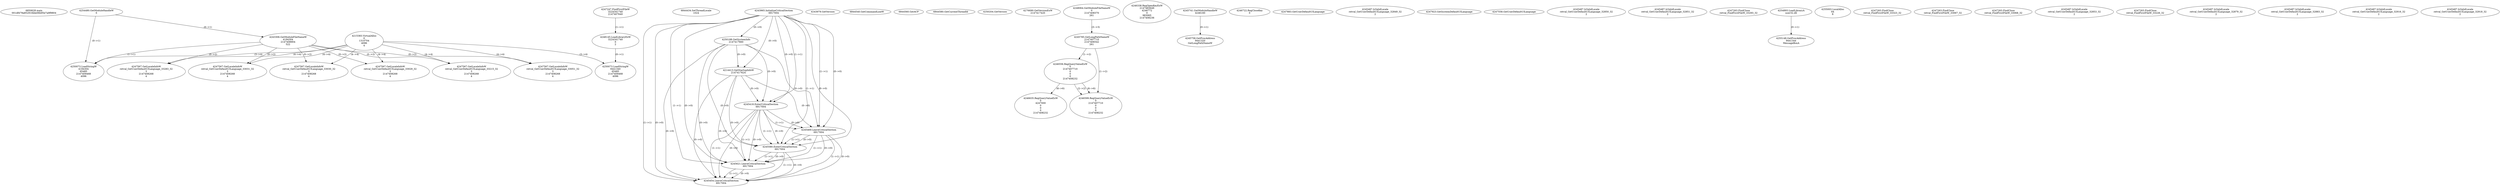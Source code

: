// Global SCDG with merge call
digraph {
	0 [label="6850628.main
001df479a85291fdde06b95e7a9f9804"]
	1 [label="4254480.GetModuleHandleW
0"]
	2 [label="6844434.SetThreadLocale
1024"]
	3 [label="4243965.InitializeCriticalSection
6917004"]
	4 [label="4243979.GetVersion
"]
	5 [label="4250188.GetSystemInfo
2147417660"]
	3 -> 5 [label="(0-->0)"]
	6 [label="6844540.GetCommandLineW
"]
	7 [label="4214413.GetStartupInfoW
2147417624"]
	3 -> 7 [label="(0-->0)"]
	5 -> 7 [label="(0-->0)"]
	8 [label="6844560.GetACP
"]
	9 [label="6844580.GetCurrentThreadId
"]
	10 [label="4250204.GetVersion
"]
	11 [label="4276690.GetVersionExW
2147417420"]
	12 [label="4243306.GetModuleFileNameW
4194304
2147408904
522"]
	1 -> 12 [label="(0-->1)"]
	13 [label="4248064.GetModuleFileNameW
0
2147408370
261"]
	14 [label="4215383.VirtualAlloc
0
1310704
4096
4"]
	15 [label="4246338.RegOpenKeyExW
2147483649
4246772
0
983065
2147408236"]
	16 [label="4245741.GetModuleHandleW
4246160"]
	17 [label="4245758.GetProcAddress
9441320
GetLongPathNameW"]
	16 -> 17 [label="(0-->1)"]
	18 [label="4245785.GetLongPathNameW
2147407710
2147406542
261"]
	13 -> 18 [label="(3-->3)"]
	19 [label="4246556.RegQueryValueExW
0
2147407710
0
0
0
2147408232"]
	18 -> 19 [label="(1-->2)"]
	20 [label="4246635.RegQueryValueExW
0
4247000
0
0
0
2147408232"]
	19 -> 20 [label="(6-->6)"]
	21 [label="4246722.RegCloseKey
0"]
	22 [label="4247883.GetUserDefaultUILanguage
"]
	23 [label="4245418.EnterCriticalSection
6917004"]
	3 -> 23 [label="(1-->1)"]
	3 -> 23 [label="(0-->0)"]
	5 -> 23 [label="(0-->0)"]
	7 -> 23 [label="(0-->0)"]
	24 [label="4245469.LeaveCriticalSection
6917004"]
	3 -> 24 [label="(1-->1)"]
	23 -> 24 [label="(1-->1)"]
	3 -> 24 [label="(0-->0)"]
	5 -> 24 [label="(0-->0)"]
	7 -> 24 [label="(0-->0)"]
	23 -> 24 [label="(0-->0)"]
	25 [label="4245487.IsValidLocale
retval_GetUserDefaultUILanguage_32849_32
2"]
	26 [label="4245580.EnterCriticalSection
6917004"]
	3 -> 26 [label="(1-->1)"]
	23 -> 26 [label="(1-->1)"]
	24 -> 26 [label="(1-->1)"]
	3 -> 26 [label="(0-->0)"]
	5 -> 26 [label="(0-->0)"]
	7 -> 26 [label="(0-->0)"]
	23 -> 26 [label="(0-->0)"]
	24 -> 26 [label="(0-->0)"]
	27 [label="4245621.LeaveCriticalSection
6917004"]
	3 -> 27 [label="(1-->1)"]
	23 -> 27 [label="(1-->1)"]
	24 -> 27 [label="(1-->1)"]
	26 -> 27 [label="(1-->1)"]
	3 -> 27 [label="(0-->0)"]
	5 -> 27 [label="(0-->0)"]
	7 -> 27 [label="(0-->0)"]
	23 -> 27 [label="(0-->0)"]
	24 -> 27 [label="(0-->0)"]
	26 -> 27 [label="(0-->0)"]
	28 [label="4247923.GetSystemDefaultUILanguage
"]
	29 [label="4245454.LeaveCriticalSection
6917004"]
	3 -> 29 [label="(1-->1)"]
	23 -> 29 [label="(1-->1)"]
	24 -> 29 [label="(1-->1)"]
	26 -> 29 [label="(1-->1)"]
	27 -> 29 [label="(1-->1)"]
	3 -> 29 [label="(0-->0)"]
	5 -> 29 [label="(0-->0)"]
	7 -> 29 [label="(0-->0)"]
	23 -> 29 [label="(0-->0)"]
	24 -> 29 [label="(0-->0)"]
	26 -> 29 [label="(0-->0)"]
	27 -> 29 [label="(0-->0)"]
	30 [label="4247558.GetUserDefaultUILanguage
"]
	31 [label="4247567.GetLocaleInfoW
retval_GetUserDefaultUILanguage_33029_32
3
2147408268
4"]
	12 -> 31 [label="(0-->2)"]
	14 -> 31 [label="(4-->4)"]
	32 [label="4247247.FindFirstFileW
3224341740
2147407640"]
	33 [label="4250073.LoadStringW
4194304
65485
2147409468
4096"]
	1 -> 33 [label="(0-->1)"]
	12 -> 33 [label="(1-->1)"]
	14 -> 33 [label="(3-->4)"]
	34 [label="4245487.IsValidLocale
retval_GetUserDefaultUILanguage_32850_32
2"]
	35 [label="4247567.GetLocaleInfoW
retval_GetUserDefaultUILanguage_33030_32
3
2147408268
4"]
	12 -> 35 [label="(0-->2)"]
	14 -> 35 [label="(4-->4)"]
	36 [label="4245487.IsValidLocale
retval_GetUserDefaultUILanguage_32851_32
2"]
	37 [label="4247567.GetLocaleInfoW
retval_GetUserDefaultUILanguage_33031_32
3
2147408268
4"]
	12 -> 37 [label="(0-->2)"]
	14 -> 37 [label="(4-->4)"]
	38 [label="4246599.RegQueryValueExW
0
2147407710
0
0
0
2147408232"]
	18 -> 38 [label="(1-->2)"]
	19 -> 38 [label="(2-->2)"]
	19 -> 38 [label="(6-->6)"]
	39 [label="4247567.GetLocaleInfoW
retval_GetUserDefaultUILanguage_33283_32
3
2147408268
4"]
	12 -> 39 [label="(0-->2)"]
	14 -> 39 [label="(4-->4)"]
	40 [label="4247263.FindClose
retval_FindFirstFileW_33293_32"]
	41 [label="4248145.LoadLibraryExW
3224341740
0
2"]
	32 -> 41 [label="(1-->1)"]
	42 [label="4250073.LoadStringW
9441340
65485
2147409468
4096"]
	41 -> 42 [label="(0-->1)"]
	14 -> 42 [label="(3-->4)"]
	43 [label="4254893.LoadLibraryA
user32.dll"]
	44 [label="4255003.LocalAlloc
64
8"]
	45 [label="4255148.GetProcAddress
9441344
MessageBoxA"]
	43 -> 45 [label="(0-->1)"]
	46 [label="4247567.GetLocaleInfoW
retval_GetUserDefaultUILanguage_33215_32
3
2147408268
4"]
	12 -> 46 [label="(0-->2)"]
	14 -> 46 [label="(4-->4)"]
	47 [label="4247263.FindClose
retval_FindFirstFileW_33323_32"]
	48 [label="4247263.FindClose
retval_FindFirstFileW_33067_32"]
	49 [label="4247263.FindClose
retval_FindFirstFileW_33068_32"]
	50 [label="4245487.IsValidLocale
retval_GetUserDefaultUILanguage_32853_32
2"]
	51 [label="4247567.GetLocaleInfoW
retval_GetUserDefaultUILanguage_33051_32
3
2147408268
4"]
	12 -> 51 [label="(0-->2)"]
	14 -> 51 [label="(4-->4)"]
	52 [label="4247263.FindClose
retval_FindFirstFileW_33226_32"]
	53 [label="4245487.IsValidLocale
retval_GetUserDefaultUILanguage_32879_32
2"]
	54 [label="4245487.IsValidLocale
retval_GetUserDefaultUILanguage_32883_32
2"]
	55 [label="4245487.IsValidLocale
retval_GetUserDefaultUILanguage_32916_32
2"]
	56 [label="4245487.IsValidLocale
retval_GetUserDefaultUILanguage_32918_32
2"]
}
